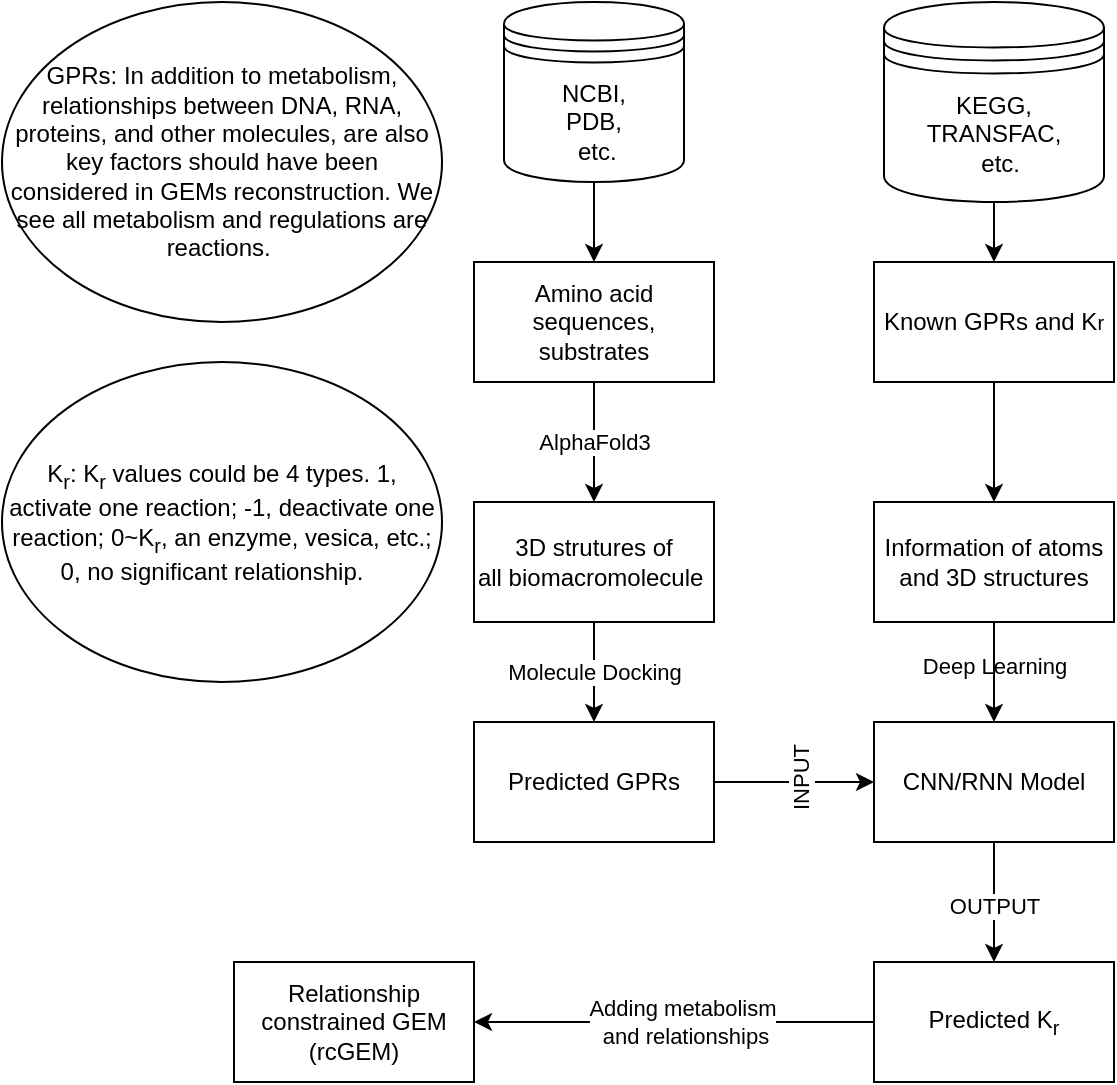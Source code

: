 <mxfile version="24.5.3" type="github">
  <diagram name="第 1 页" id="Zs_ZaR2ghkHN8LJk0DMp">
    <mxGraphModel dx="370" dy="793" grid="1" gridSize="10" guides="1" tooltips="1" connect="1" arrows="1" fold="1" page="1" pageScale="1" pageWidth="827" pageHeight="1169" math="0" shadow="0">
      <root>
        <mxCell id="0" />
        <mxCell id="1" parent="0" />
        <mxCell id="Ac4ICfkRYc5ZsgaLKNUM-4" style="edgeStyle=orthogonalEdgeStyle;rounded=0;orthogonalLoop=1;jettySize=auto;html=1;" parent="1" source="Ac4ICfkRYc5ZsgaLKNUM-6" target="Ac4ICfkRYc5ZsgaLKNUM-9" edge="1">
          <mxGeometry relative="1" as="geometry" />
        </mxCell>
        <mxCell id="Ac4ICfkRYc5ZsgaLKNUM-5" value="AlphaFold3" style="edgeLabel;html=1;align=center;verticalAlign=middle;resizable=0;points=[];rounded=0;" parent="Ac4ICfkRYc5ZsgaLKNUM-4" vertex="1" connectable="0">
          <mxGeometry x="-0.133" relative="1" as="geometry">
            <mxPoint y="4" as="offset" />
          </mxGeometry>
        </mxCell>
        <mxCell id="Ac4ICfkRYc5ZsgaLKNUM-6" value="Amino acid sequences, substrates" style="rounded=0;whiteSpace=wrap;html=1;" parent="1" vertex="1">
          <mxGeometry x="1226" y="290" width="120" height="60" as="geometry" />
        </mxCell>
        <mxCell id="Ac4ICfkRYc5ZsgaLKNUM-7" style="edgeStyle=orthogonalEdgeStyle;rounded=0;orthogonalLoop=1;jettySize=auto;html=1;entryX=0.5;entryY=0;entryDx=0;entryDy=0;" parent="1" source="Ac4ICfkRYc5ZsgaLKNUM-9" target="Ac4ICfkRYc5ZsgaLKNUM-12" edge="1">
          <mxGeometry relative="1" as="geometry">
            <mxPoint x="1216" y="550" as="targetPoint" />
          </mxGeometry>
        </mxCell>
        <mxCell id="Ac4ICfkRYc5ZsgaLKNUM-8" value="Molecule Docking" style="edgeLabel;html=1;align=center;verticalAlign=middle;resizable=0;points=[];rounded=0;" parent="Ac4ICfkRYc5ZsgaLKNUM-7" vertex="1" connectable="0">
          <mxGeometry x="-0.106" y="-2" relative="1" as="geometry">
            <mxPoint x="2" y="2" as="offset" />
          </mxGeometry>
        </mxCell>
        <mxCell id="Ac4ICfkRYc5ZsgaLKNUM-9" value="3D strutures of all&amp;nbsp;biomacromolecule&amp;nbsp;" style="rounded=0;whiteSpace=wrap;html=1;" parent="1" vertex="1">
          <mxGeometry x="1226" y="410" width="120" height="60" as="geometry" />
        </mxCell>
        <mxCell id="Ac4ICfkRYc5ZsgaLKNUM-10" style="edgeStyle=orthogonalEdgeStyle;orthogonalLoop=1;jettySize=auto;html=1;entryX=0;entryY=0.5;entryDx=0;entryDy=0;" parent="1" source="Ac4ICfkRYc5ZsgaLKNUM-12" target="Ac4ICfkRYc5ZsgaLKNUM-20" edge="1">
          <mxGeometry relative="1" as="geometry">
            <Array as="points">
              <mxPoint x="1386" y="550" />
              <mxPoint x="1386" y="550" />
            </Array>
          </mxGeometry>
        </mxCell>
        <mxCell id="Ac4ICfkRYc5ZsgaLKNUM-11" value="INPUT" style="edgeLabel;html=1;align=center;verticalAlign=middle;resizable=0;points=[];rotation=-90;" parent="Ac4ICfkRYc5ZsgaLKNUM-10" vertex="1" connectable="0">
          <mxGeometry x="0.075" y="2" relative="1" as="geometry">
            <mxPoint as="offset" />
          </mxGeometry>
        </mxCell>
        <mxCell id="Ac4ICfkRYc5ZsgaLKNUM-12" value="Predicted GPRs" style="rounded=0;whiteSpace=wrap;html=1;" parent="1" vertex="1">
          <mxGeometry x="1226" y="520" width="120" height="60" as="geometry" />
        </mxCell>
        <mxCell id="Ac4ICfkRYc5ZsgaLKNUM-13" value="" style="edgeStyle=orthogonalEdgeStyle;orthogonalLoop=1;jettySize=auto;html=1;" parent="1" source="Ac4ICfkRYc5ZsgaLKNUM-15" target="Ac4ICfkRYc5ZsgaLKNUM-17" edge="1">
          <mxGeometry relative="1" as="geometry" />
        </mxCell>
        <mxCell id="Ac4ICfkRYc5ZsgaLKNUM-14" value="Deep Learning" style="edgeLabel;html=1;align=center;verticalAlign=middle;resizable=0;points=[];" parent="Ac4ICfkRYc5ZsgaLKNUM-13" vertex="1" connectable="0">
          <mxGeometry x="-0.538" y="-1" relative="1" as="geometry">
            <mxPoint x="1" y="128" as="offset" />
          </mxGeometry>
        </mxCell>
        <mxCell id="Ac4ICfkRYc5ZsgaLKNUM-15" value="Known GPRs and K&lt;span style=&quot;font-size: 10px;&quot;&gt;r&lt;/span&gt;" style="rounded=0;whiteSpace=wrap;html=1;" parent="1" vertex="1">
          <mxGeometry x="1426" y="290" width="120" height="60" as="geometry" />
        </mxCell>
        <mxCell id="Ac4ICfkRYc5ZsgaLKNUM-16" style="edgeStyle=orthogonalEdgeStyle;orthogonalLoop=1;jettySize=auto;html=1;entryX=0.5;entryY=0;entryDx=0;entryDy=0;" parent="1" source="Ac4ICfkRYc5ZsgaLKNUM-17" target="Ac4ICfkRYc5ZsgaLKNUM-20" edge="1">
          <mxGeometry relative="1" as="geometry">
            <mxPoint x="1486" y="560" as="targetPoint" />
          </mxGeometry>
        </mxCell>
        <mxCell id="Ac4ICfkRYc5ZsgaLKNUM-17" value="Information of atoms and 3D structures" style="rounded=0;whiteSpace=wrap;html=1;" parent="1" vertex="1">
          <mxGeometry x="1426" y="410" width="120" height="60" as="geometry" />
        </mxCell>
        <mxCell id="Ac4ICfkRYc5ZsgaLKNUM-18" value="" style="edgeStyle=orthogonalEdgeStyle;orthogonalLoop=1;jettySize=auto;html=1;" parent="1" source="Ac4ICfkRYc5ZsgaLKNUM-20" target="Ac4ICfkRYc5ZsgaLKNUM-24" edge="1">
          <mxGeometry relative="1" as="geometry" />
        </mxCell>
        <mxCell id="Ac4ICfkRYc5ZsgaLKNUM-19" value="OUTPUT" style="edgeLabel;html=1;align=center;verticalAlign=middle;resizable=0;points=[];" parent="Ac4ICfkRYc5ZsgaLKNUM-18" vertex="1" connectable="0">
          <mxGeometry x="-0.175" y="2" relative="1" as="geometry">
            <mxPoint x="-2" y="7" as="offset" />
          </mxGeometry>
        </mxCell>
        <mxCell id="Ac4ICfkRYc5ZsgaLKNUM-20" value="CNN/RNN Model" style="rounded=0;whiteSpace=wrap;html=1;" parent="1" vertex="1">
          <mxGeometry x="1426" y="520" width="120" height="60" as="geometry" />
        </mxCell>
        <mxCell id="Ac4ICfkRYc5ZsgaLKNUM-21" value="GPRs: In addition to metabolism, relationships between DNA, RNA, proteins, and other molecules, are also key factors should have been considered in GEMs reconstruction. We see all metabolism and regulations are reactions.&amp;nbsp;" style="ellipse;whiteSpace=wrap;html=1;" parent="1" vertex="1">
          <mxGeometry x="990" y="160" width="220" height="160" as="geometry" />
        </mxCell>
        <mxCell id="Ac4ICfkRYc5ZsgaLKNUM-22" value="" style="edgeStyle=orthogonalEdgeStyle;orthogonalLoop=1;jettySize=auto;html=1;" parent="1" source="Ac4ICfkRYc5ZsgaLKNUM-24" target="Ac4ICfkRYc5ZsgaLKNUM-25" edge="1">
          <mxGeometry relative="1" as="geometry" />
        </mxCell>
        <mxCell id="Ac4ICfkRYc5ZsgaLKNUM-23" value="Adding metabolism&lt;div&gt;&amp;nbsp;and relationships&lt;/div&gt;" style="edgeLabel;html=1;align=center;verticalAlign=middle;resizable=0;points=[];" parent="Ac4ICfkRYc5ZsgaLKNUM-22" vertex="1" connectable="0">
          <mxGeometry x="-0.1" relative="1" as="geometry">
            <mxPoint x="-6" as="offset" />
          </mxGeometry>
        </mxCell>
        <mxCell id="Ac4ICfkRYc5ZsgaLKNUM-24" value="Predicted K&lt;sub&gt;r&lt;/sub&gt;" style="whiteSpace=wrap;html=1;rounded=0;" parent="1" vertex="1">
          <mxGeometry x="1426" y="640" width="120" height="60" as="geometry" />
        </mxCell>
        <mxCell id="Ac4ICfkRYc5ZsgaLKNUM-25" value="Relationship constrained GEM (rcGEM)" style="whiteSpace=wrap;html=1;rounded=0;" parent="1" vertex="1">
          <mxGeometry x="1106" y="640" width="120" height="60" as="geometry" />
        </mxCell>
        <mxCell id="Ac4ICfkRYc5ZsgaLKNUM-26" value="K&lt;sub&gt;r&lt;/sub&gt;: K&lt;sub&gt;r&lt;/sub&gt;&amp;nbsp;values could be 4 types. 1, activate one reaction; -1, deactivate one reaction; 0~K&lt;sub&gt;r&lt;/sub&gt;, an enzyme,&amp;nbsp;vesica, etc.; 0, no significant relationship.&amp;nbsp; &amp;nbsp;" style="ellipse;whiteSpace=wrap;html=1;" parent="1" vertex="1">
          <mxGeometry x="990" y="340" width="220" height="160" as="geometry" />
        </mxCell>
        <mxCell id="rzJUm0-_hhL29lvpPQFW-2" value="" style="edgeStyle=orthogonalEdgeStyle;rounded=0;orthogonalLoop=1;jettySize=auto;html=1;" edge="1" parent="1" source="rzJUm0-_hhL29lvpPQFW-1">
          <mxGeometry relative="1" as="geometry">
            <mxPoint x="1286" y="290" as="targetPoint" />
          </mxGeometry>
        </mxCell>
        <mxCell id="rzJUm0-_hhL29lvpPQFW-1" value="NCBI,&lt;div&gt;PDB,&lt;br&gt;&lt;div&gt;&amp;nbsp;etc.&lt;/div&gt;&lt;/div&gt;" style="shape=datastore;whiteSpace=wrap;html=1;" vertex="1" parent="1">
          <mxGeometry x="1241" y="160" width="90" height="90" as="geometry" />
        </mxCell>
        <mxCell id="rzJUm0-_hhL29lvpPQFW-4" value="" style="edgeStyle=orthogonalEdgeStyle;rounded=0;orthogonalLoop=1;jettySize=auto;html=1;" edge="1" parent="1" source="rzJUm0-_hhL29lvpPQFW-5">
          <mxGeometry relative="1" as="geometry">
            <mxPoint x="1486" y="290" as="targetPoint" />
          </mxGeometry>
        </mxCell>
        <mxCell id="rzJUm0-_hhL29lvpPQFW-5" value="KEGG,&lt;div&gt;TRANSFAC,&lt;br&gt;&lt;div&gt;&amp;nbsp; etc.&lt;/div&gt;&lt;/div&gt;" style="shape=datastore;whiteSpace=wrap;html=1;" vertex="1" parent="1">
          <mxGeometry x="1431" y="160" width="110" height="100" as="geometry" />
        </mxCell>
      </root>
    </mxGraphModel>
  </diagram>
</mxfile>
